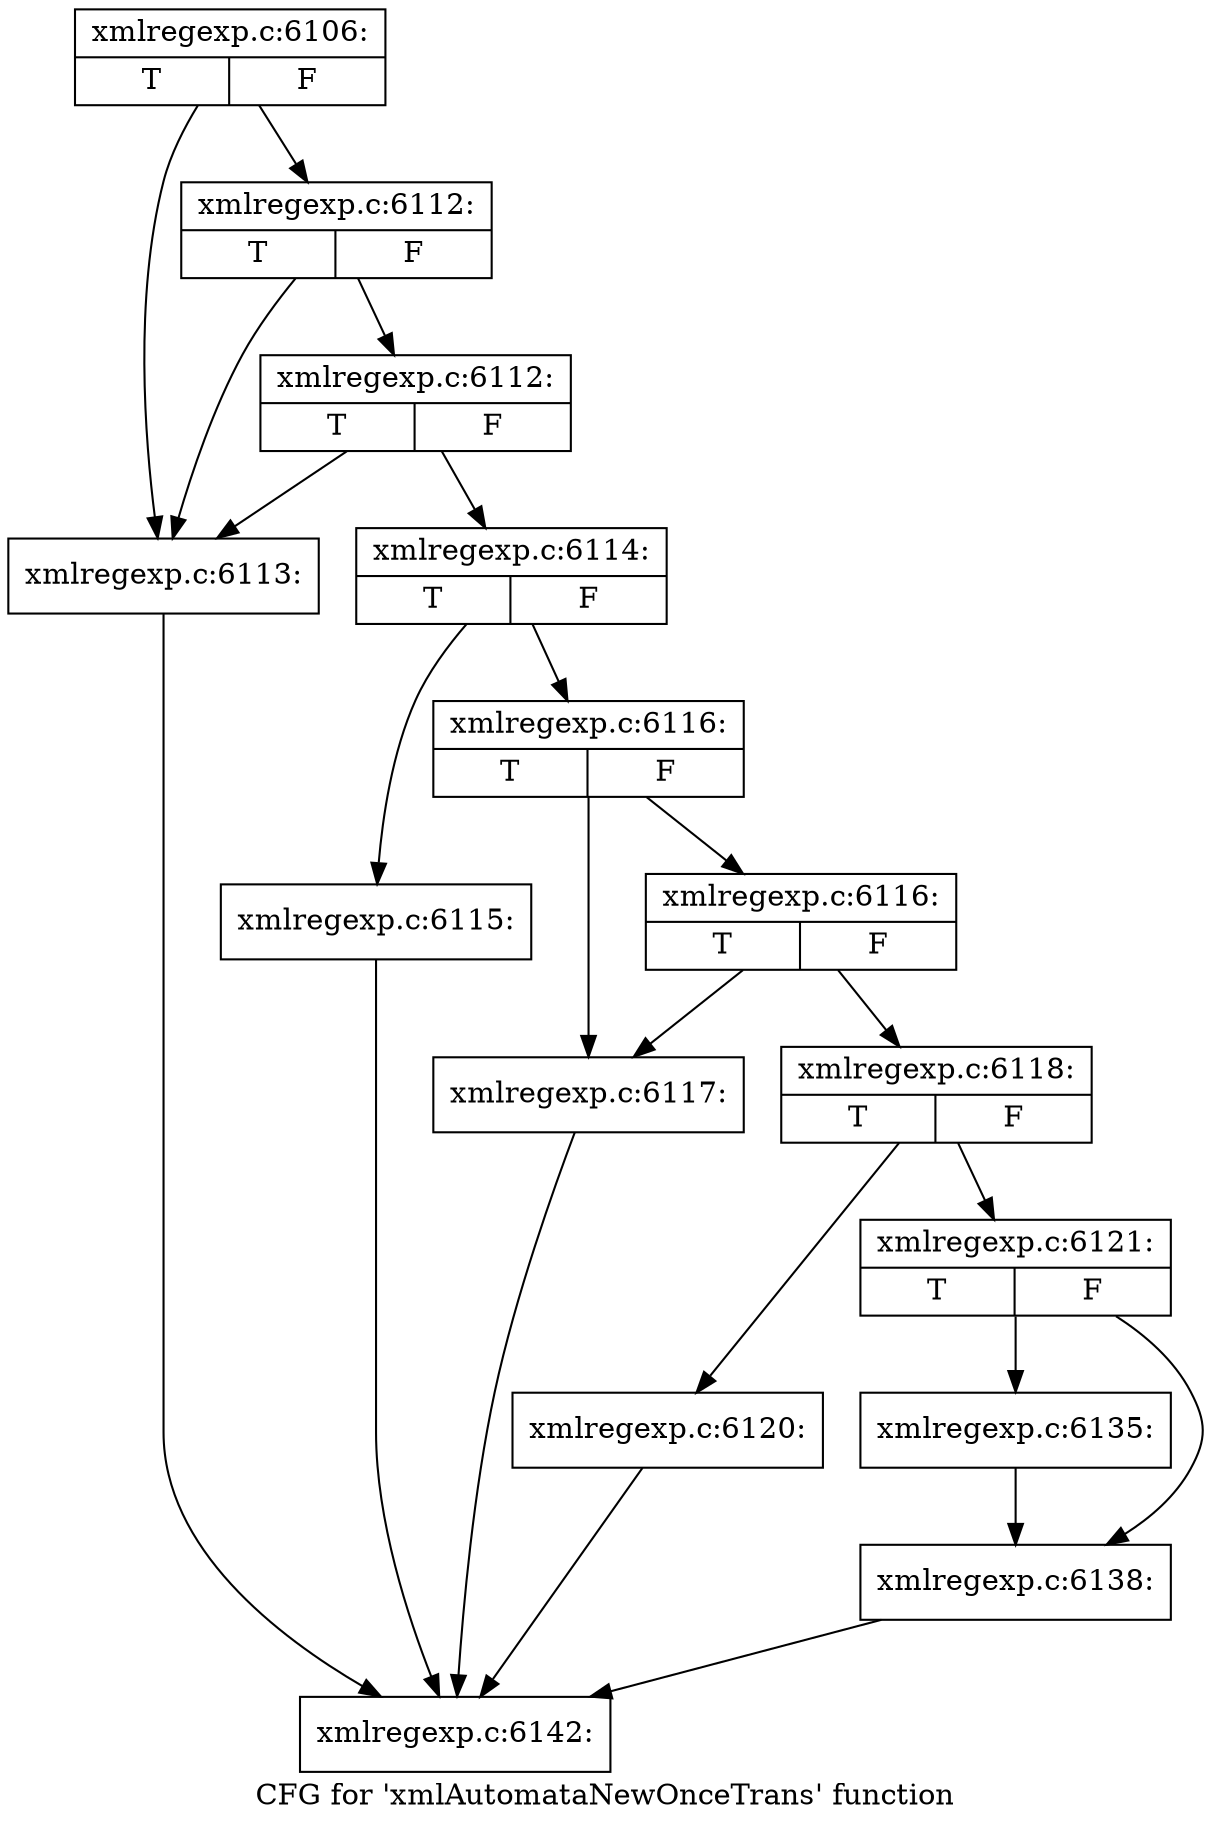 digraph "CFG for 'xmlAutomataNewOnceTrans' function" {
	label="CFG for 'xmlAutomataNewOnceTrans' function";

	Node0x4125c10 [shape=record,label="{xmlregexp.c:6106:|{<s0>T|<s1>F}}"];
	Node0x4125c10 -> Node0x4127b40;
	Node0x4125c10 -> Node0x4127c60;
	Node0x4127c60 [shape=record,label="{xmlregexp.c:6112:|{<s0>T|<s1>F}}"];
	Node0x4127c60 -> Node0x4127b40;
	Node0x4127c60 -> Node0x4127be0;
	Node0x4127be0 [shape=record,label="{xmlregexp.c:6112:|{<s0>T|<s1>F}}"];
	Node0x4127be0 -> Node0x4127b40;
	Node0x4127be0 -> Node0x4127b90;
	Node0x4127b40 [shape=record,label="{xmlregexp.c:6113:}"];
	Node0x4127b40 -> Node0x4125e90;
	Node0x4127b90 [shape=record,label="{xmlregexp.c:6114:|{<s0>T|<s1>F}}"];
	Node0x4127b90 -> Node0x4128520;
	Node0x4127b90 -> Node0x4128570;
	Node0x4128520 [shape=record,label="{xmlregexp.c:6115:}"];
	Node0x4128520 -> Node0x4125e90;
	Node0x4128570 [shape=record,label="{xmlregexp.c:6116:|{<s0>T|<s1>F}}"];
	Node0x4128570 -> Node0x41289d0;
	Node0x4128570 -> Node0x4128a70;
	Node0x4128a70 [shape=record,label="{xmlregexp.c:6116:|{<s0>T|<s1>F}}"];
	Node0x4128a70 -> Node0x41289d0;
	Node0x4128a70 -> Node0x4128a20;
	Node0x41289d0 [shape=record,label="{xmlregexp.c:6117:}"];
	Node0x41289d0 -> Node0x4125e90;
	Node0x4128a20 [shape=record,label="{xmlregexp.c:6118:|{<s0>T|<s1>F}}"];
	Node0x4128a20 -> Node0x4129400;
	Node0x4128a20 -> Node0x4129450;
	Node0x4129400 [shape=record,label="{xmlregexp.c:6120:}"];
	Node0x4129400 -> Node0x4125e90;
	Node0x4129450 [shape=record,label="{xmlregexp.c:6121:|{<s0>T|<s1>F}}"];
	Node0x4129450 -> Node0x412b240;
	Node0x4129450 -> Node0x412b290;
	Node0x412b240 [shape=record,label="{xmlregexp.c:6135:}"];
	Node0x412b240 -> Node0x412b290;
	Node0x412b290 [shape=record,label="{xmlregexp.c:6138:}"];
	Node0x412b290 -> Node0x4125e90;
	Node0x4125e90 [shape=record,label="{xmlregexp.c:6142:}"];
}
